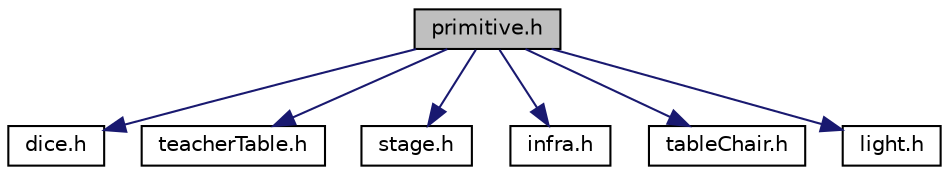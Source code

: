 digraph "primitive.h"
{
  edge [fontname="Helvetica",fontsize="10",labelfontname="Helvetica",labelfontsize="10"];
  node [fontname="Helvetica",fontsize="10",shape=record];
  Node0 [label="primitive.h",height=0.2,width=0.4,color="black", fillcolor="grey75", style="filled", fontcolor="black"];
  Node0 -> Node1 [color="midnightblue",fontsize="10",style="solid",fontname="Helvetica"];
  Node1 [label="dice.h",height=0.2,width=0.4,color="black", fillcolor="white", style="filled",URL="$dice_8h.html"];
  Node0 -> Node2 [color="midnightblue",fontsize="10",style="solid",fontname="Helvetica"];
  Node2 [label="teacherTable.h",height=0.2,width=0.4,color="black", fillcolor="white", style="filled",URL="$teacherTable_8h.html"];
  Node0 -> Node3 [color="midnightblue",fontsize="10",style="solid",fontname="Helvetica"];
  Node3 [label="stage.h",height=0.2,width=0.4,color="black", fillcolor="white", style="filled",URL="$stage_8h.html"];
  Node0 -> Node4 [color="midnightblue",fontsize="10",style="solid",fontname="Helvetica"];
  Node4 [label="infra.h",height=0.2,width=0.4,color="black", fillcolor="white", style="filled",URL="$infra_8h.html"];
  Node0 -> Node5 [color="midnightblue",fontsize="10",style="solid",fontname="Helvetica"];
  Node5 [label="tableChair.h",height=0.2,width=0.4,color="black", fillcolor="white", style="filled",URL="$tableChair_8h.html"];
  Node0 -> Node6 [color="midnightblue",fontsize="10",style="solid",fontname="Helvetica"];
  Node6 [label="light.h",height=0.2,width=0.4,color="black", fillcolor="white", style="filled",URL="$light_8h.html"];
}

